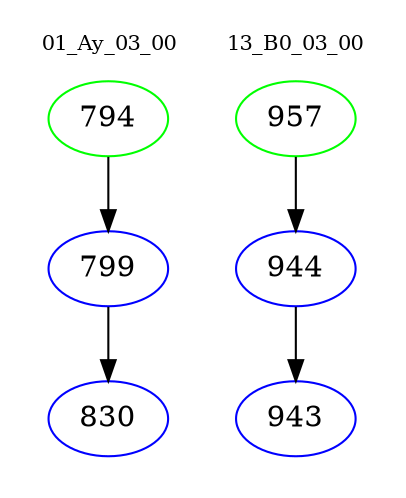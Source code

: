 digraph{
subgraph cluster_0 {
color = white
label = "01_Ay_03_00";
fontsize=10;
T0_794 [label="794", color="green"]
T0_794 -> T0_799 [color="black"]
T0_799 [label="799", color="blue"]
T0_799 -> T0_830 [color="black"]
T0_830 [label="830", color="blue"]
}
subgraph cluster_1 {
color = white
label = "13_B0_03_00";
fontsize=10;
T1_957 [label="957", color="green"]
T1_957 -> T1_944 [color="black"]
T1_944 [label="944", color="blue"]
T1_944 -> T1_943 [color="black"]
T1_943 [label="943", color="blue"]
}
}
